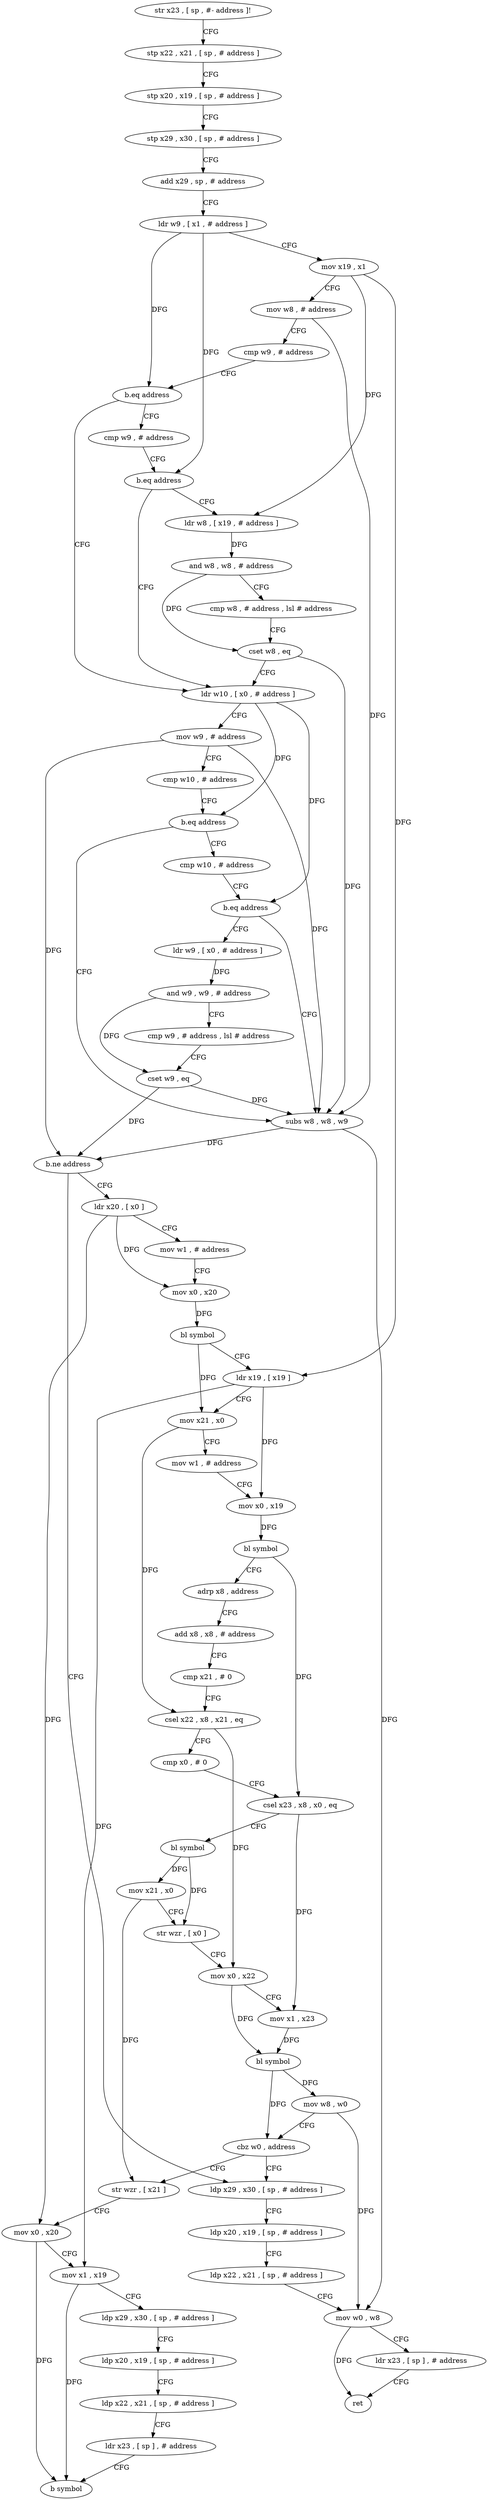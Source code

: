 digraph "func" {
"4231780" [label = "str x23 , [ sp , #- address ]!" ]
"4231784" [label = "stp x22 , x21 , [ sp , # address ]" ]
"4231788" [label = "stp x20 , x19 , [ sp , # address ]" ]
"4231792" [label = "stp x29 , x30 , [ sp , # address ]" ]
"4231796" [label = "add x29 , sp , # address" ]
"4231800" [label = "ldr w9 , [ x1 , # address ]" ]
"4231804" [label = "mov x19 , x1" ]
"4231808" [label = "mov w8 , # address" ]
"4231812" [label = "cmp w9 , # address" ]
"4231816" [label = "b.eq address" ]
"4231844" [label = "ldr w10 , [ x0 , # address ]" ]
"4231820" [label = "cmp w9 , # address" ]
"4231848" [label = "mov w9 , # address" ]
"4231852" [label = "cmp w10 , # address" ]
"4231856" [label = "b.eq address" ]
"4231884" [label = "subs w8 , w8 , w9" ]
"4231860" [label = "cmp w10 , # address" ]
"4231824" [label = "b.eq address" ]
"4231828" [label = "ldr w8 , [ x19 , # address ]" ]
"4231888" [label = "b.ne address" ]
"4231984" [label = "ldp x29 , x30 , [ sp , # address ]" ]
"4231892" [label = "ldr x20 , [ x0 ]" ]
"4231864" [label = "b.eq address" ]
"4231868" [label = "ldr w9 , [ x0 , # address ]" ]
"4231832" [label = "and w8 , w8 , # address" ]
"4231836" [label = "cmp w8 , # address , lsl # address" ]
"4231840" [label = "cset w8 , eq" ]
"4231988" [label = "ldp x20 , x19 , [ sp , # address ]" ]
"4231992" [label = "ldp x22 , x21 , [ sp , # address ]" ]
"4231996" [label = "mov w0 , w8" ]
"4232000" [label = "ldr x23 , [ sp ] , # address" ]
"4232004" [label = "ret" ]
"4231896" [label = "mov w1 , # address" ]
"4231900" [label = "mov x0 , x20" ]
"4231904" [label = "bl symbol" ]
"4231908" [label = "ldr x19 , [ x19 ]" ]
"4231912" [label = "mov x21 , x0" ]
"4231916" [label = "mov w1 , # address" ]
"4231920" [label = "mov x0 , x19" ]
"4231924" [label = "bl symbol" ]
"4231928" [label = "adrp x8 , address" ]
"4231932" [label = "add x8 , x8 , # address" ]
"4231936" [label = "cmp x21 , # 0" ]
"4231940" [label = "csel x22 , x8 , x21 , eq" ]
"4231944" [label = "cmp x0 , # 0" ]
"4231948" [label = "csel x23 , x8 , x0 , eq" ]
"4231952" [label = "bl symbol" ]
"4231956" [label = "mov x21 , x0" ]
"4231960" [label = "str wzr , [ x0 ]" ]
"4231964" [label = "mov x0 , x22" ]
"4231968" [label = "mov x1 , x23" ]
"4231972" [label = "bl symbol" ]
"4231976" [label = "mov w8 , w0" ]
"4231980" [label = "cbz w0 , address" ]
"4232008" [label = "str wzr , [ x21 ]" ]
"4231872" [label = "and w9 , w9 , # address" ]
"4231876" [label = "cmp w9 , # address , lsl # address" ]
"4231880" [label = "cset w9 , eq" ]
"4232012" [label = "mov x0 , x20" ]
"4232016" [label = "mov x1 , x19" ]
"4232020" [label = "ldp x29 , x30 , [ sp , # address ]" ]
"4232024" [label = "ldp x20 , x19 , [ sp , # address ]" ]
"4232028" [label = "ldp x22 , x21 , [ sp , # address ]" ]
"4232032" [label = "ldr x23 , [ sp ] , # address" ]
"4232036" [label = "b symbol" ]
"4231780" -> "4231784" [ label = "CFG" ]
"4231784" -> "4231788" [ label = "CFG" ]
"4231788" -> "4231792" [ label = "CFG" ]
"4231792" -> "4231796" [ label = "CFG" ]
"4231796" -> "4231800" [ label = "CFG" ]
"4231800" -> "4231804" [ label = "CFG" ]
"4231800" -> "4231816" [ label = "DFG" ]
"4231800" -> "4231824" [ label = "DFG" ]
"4231804" -> "4231808" [ label = "CFG" ]
"4231804" -> "4231828" [ label = "DFG" ]
"4231804" -> "4231908" [ label = "DFG" ]
"4231808" -> "4231812" [ label = "CFG" ]
"4231808" -> "4231884" [ label = "DFG" ]
"4231812" -> "4231816" [ label = "CFG" ]
"4231816" -> "4231844" [ label = "CFG" ]
"4231816" -> "4231820" [ label = "CFG" ]
"4231844" -> "4231848" [ label = "CFG" ]
"4231844" -> "4231856" [ label = "DFG" ]
"4231844" -> "4231864" [ label = "DFG" ]
"4231820" -> "4231824" [ label = "CFG" ]
"4231848" -> "4231852" [ label = "CFG" ]
"4231848" -> "4231884" [ label = "DFG" ]
"4231848" -> "4231888" [ label = "DFG" ]
"4231852" -> "4231856" [ label = "CFG" ]
"4231856" -> "4231884" [ label = "CFG" ]
"4231856" -> "4231860" [ label = "CFG" ]
"4231884" -> "4231888" [ label = "DFG" ]
"4231884" -> "4231996" [ label = "DFG" ]
"4231860" -> "4231864" [ label = "CFG" ]
"4231824" -> "4231844" [ label = "CFG" ]
"4231824" -> "4231828" [ label = "CFG" ]
"4231828" -> "4231832" [ label = "DFG" ]
"4231888" -> "4231984" [ label = "CFG" ]
"4231888" -> "4231892" [ label = "CFG" ]
"4231984" -> "4231988" [ label = "CFG" ]
"4231892" -> "4231896" [ label = "CFG" ]
"4231892" -> "4231900" [ label = "DFG" ]
"4231892" -> "4232012" [ label = "DFG" ]
"4231864" -> "4231884" [ label = "CFG" ]
"4231864" -> "4231868" [ label = "CFG" ]
"4231868" -> "4231872" [ label = "DFG" ]
"4231832" -> "4231836" [ label = "CFG" ]
"4231832" -> "4231840" [ label = "DFG" ]
"4231836" -> "4231840" [ label = "CFG" ]
"4231840" -> "4231844" [ label = "CFG" ]
"4231840" -> "4231884" [ label = "DFG" ]
"4231988" -> "4231992" [ label = "CFG" ]
"4231992" -> "4231996" [ label = "CFG" ]
"4231996" -> "4232000" [ label = "CFG" ]
"4231996" -> "4232004" [ label = "DFG" ]
"4232000" -> "4232004" [ label = "CFG" ]
"4231896" -> "4231900" [ label = "CFG" ]
"4231900" -> "4231904" [ label = "DFG" ]
"4231904" -> "4231908" [ label = "CFG" ]
"4231904" -> "4231912" [ label = "DFG" ]
"4231908" -> "4231912" [ label = "CFG" ]
"4231908" -> "4231920" [ label = "DFG" ]
"4231908" -> "4232016" [ label = "DFG" ]
"4231912" -> "4231916" [ label = "CFG" ]
"4231912" -> "4231940" [ label = "DFG" ]
"4231916" -> "4231920" [ label = "CFG" ]
"4231920" -> "4231924" [ label = "DFG" ]
"4231924" -> "4231928" [ label = "CFG" ]
"4231924" -> "4231948" [ label = "DFG" ]
"4231928" -> "4231932" [ label = "CFG" ]
"4231932" -> "4231936" [ label = "CFG" ]
"4231936" -> "4231940" [ label = "CFG" ]
"4231940" -> "4231944" [ label = "CFG" ]
"4231940" -> "4231964" [ label = "DFG" ]
"4231944" -> "4231948" [ label = "CFG" ]
"4231948" -> "4231952" [ label = "CFG" ]
"4231948" -> "4231968" [ label = "DFG" ]
"4231952" -> "4231956" [ label = "DFG" ]
"4231952" -> "4231960" [ label = "DFG" ]
"4231956" -> "4231960" [ label = "CFG" ]
"4231956" -> "4232008" [ label = "DFG" ]
"4231960" -> "4231964" [ label = "CFG" ]
"4231964" -> "4231968" [ label = "CFG" ]
"4231964" -> "4231972" [ label = "DFG" ]
"4231968" -> "4231972" [ label = "DFG" ]
"4231972" -> "4231976" [ label = "DFG" ]
"4231972" -> "4231980" [ label = "DFG" ]
"4231976" -> "4231980" [ label = "CFG" ]
"4231976" -> "4231996" [ label = "DFG" ]
"4231980" -> "4232008" [ label = "CFG" ]
"4231980" -> "4231984" [ label = "CFG" ]
"4232008" -> "4232012" [ label = "CFG" ]
"4231872" -> "4231876" [ label = "CFG" ]
"4231872" -> "4231880" [ label = "DFG" ]
"4231876" -> "4231880" [ label = "CFG" ]
"4231880" -> "4231884" [ label = "DFG" ]
"4231880" -> "4231888" [ label = "DFG" ]
"4232012" -> "4232016" [ label = "CFG" ]
"4232012" -> "4232036" [ label = "DFG" ]
"4232016" -> "4232020" [ label = "CFG" ]
"4232016" -> "4232036" [ label = "DFG" ]
"4232020" -> "4232024" [ label = "CFG" ]
"4232024" -> "4232028" [ label = "CFG" ]
"4232028" -> "4232032" [ label = "CFG" ]
"4232032" -> "4232036" [ label = "CFG" ]
}
